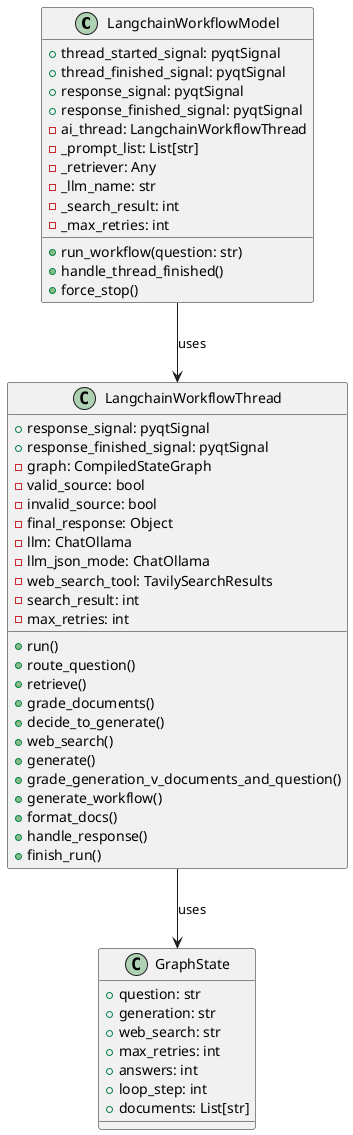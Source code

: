 @startuml

class LangchainWorkflowModel {
    +thread_started_signal: pyqtSignal
    +thread_finished_signal: pyqtSignal
    +response_signal: pyqtSignal
    +response_finished_signal: pyqtSignal
    -ai_thread: LangchainWorkflowThread
    -_prompt_list: List[str]
    -_retriever: Any
    -_llm_name: str
    -_search_result: int
    -_max_retries: int
    +run_workflow(question: str)
    +handle_thread_finished()
    +force_stop()
}

class LangchainWorkflowThread {
    +response_signal: pyqtSignal
    +response_finished_signal: pyqtSignal
    -graph: CompiledStateGraph
    -valid_source: bool
    -invalid_source: bool
    -final_response: Object
    -llm: ChatOllama
    -llm_json_mode: ChatOllama
    -web_search_tool: TavilySearchResults
    -search_result: int
    -max_retries: int
    +run()
    +route_question()
    +retrieve()
    +grade_documents()
    +decide_to_generate()
    +web_search()
    +generate()
    +grade_generation_v_documents_and_question()
    +generate_workflow()
    +format_docs()
    +handle_response()
    +finish_run()
}

class GraphState {
    +question: str
    +generation: str
    +web_search: str
    +max_retries: int
    +answers: int
    +loop_step: int
    +documents: List[str]
}

LangchainWorkflowModel --> LangchainWorkflowThread : uses
LangchainWorkflowThread --> GraphState : uses

@enduml